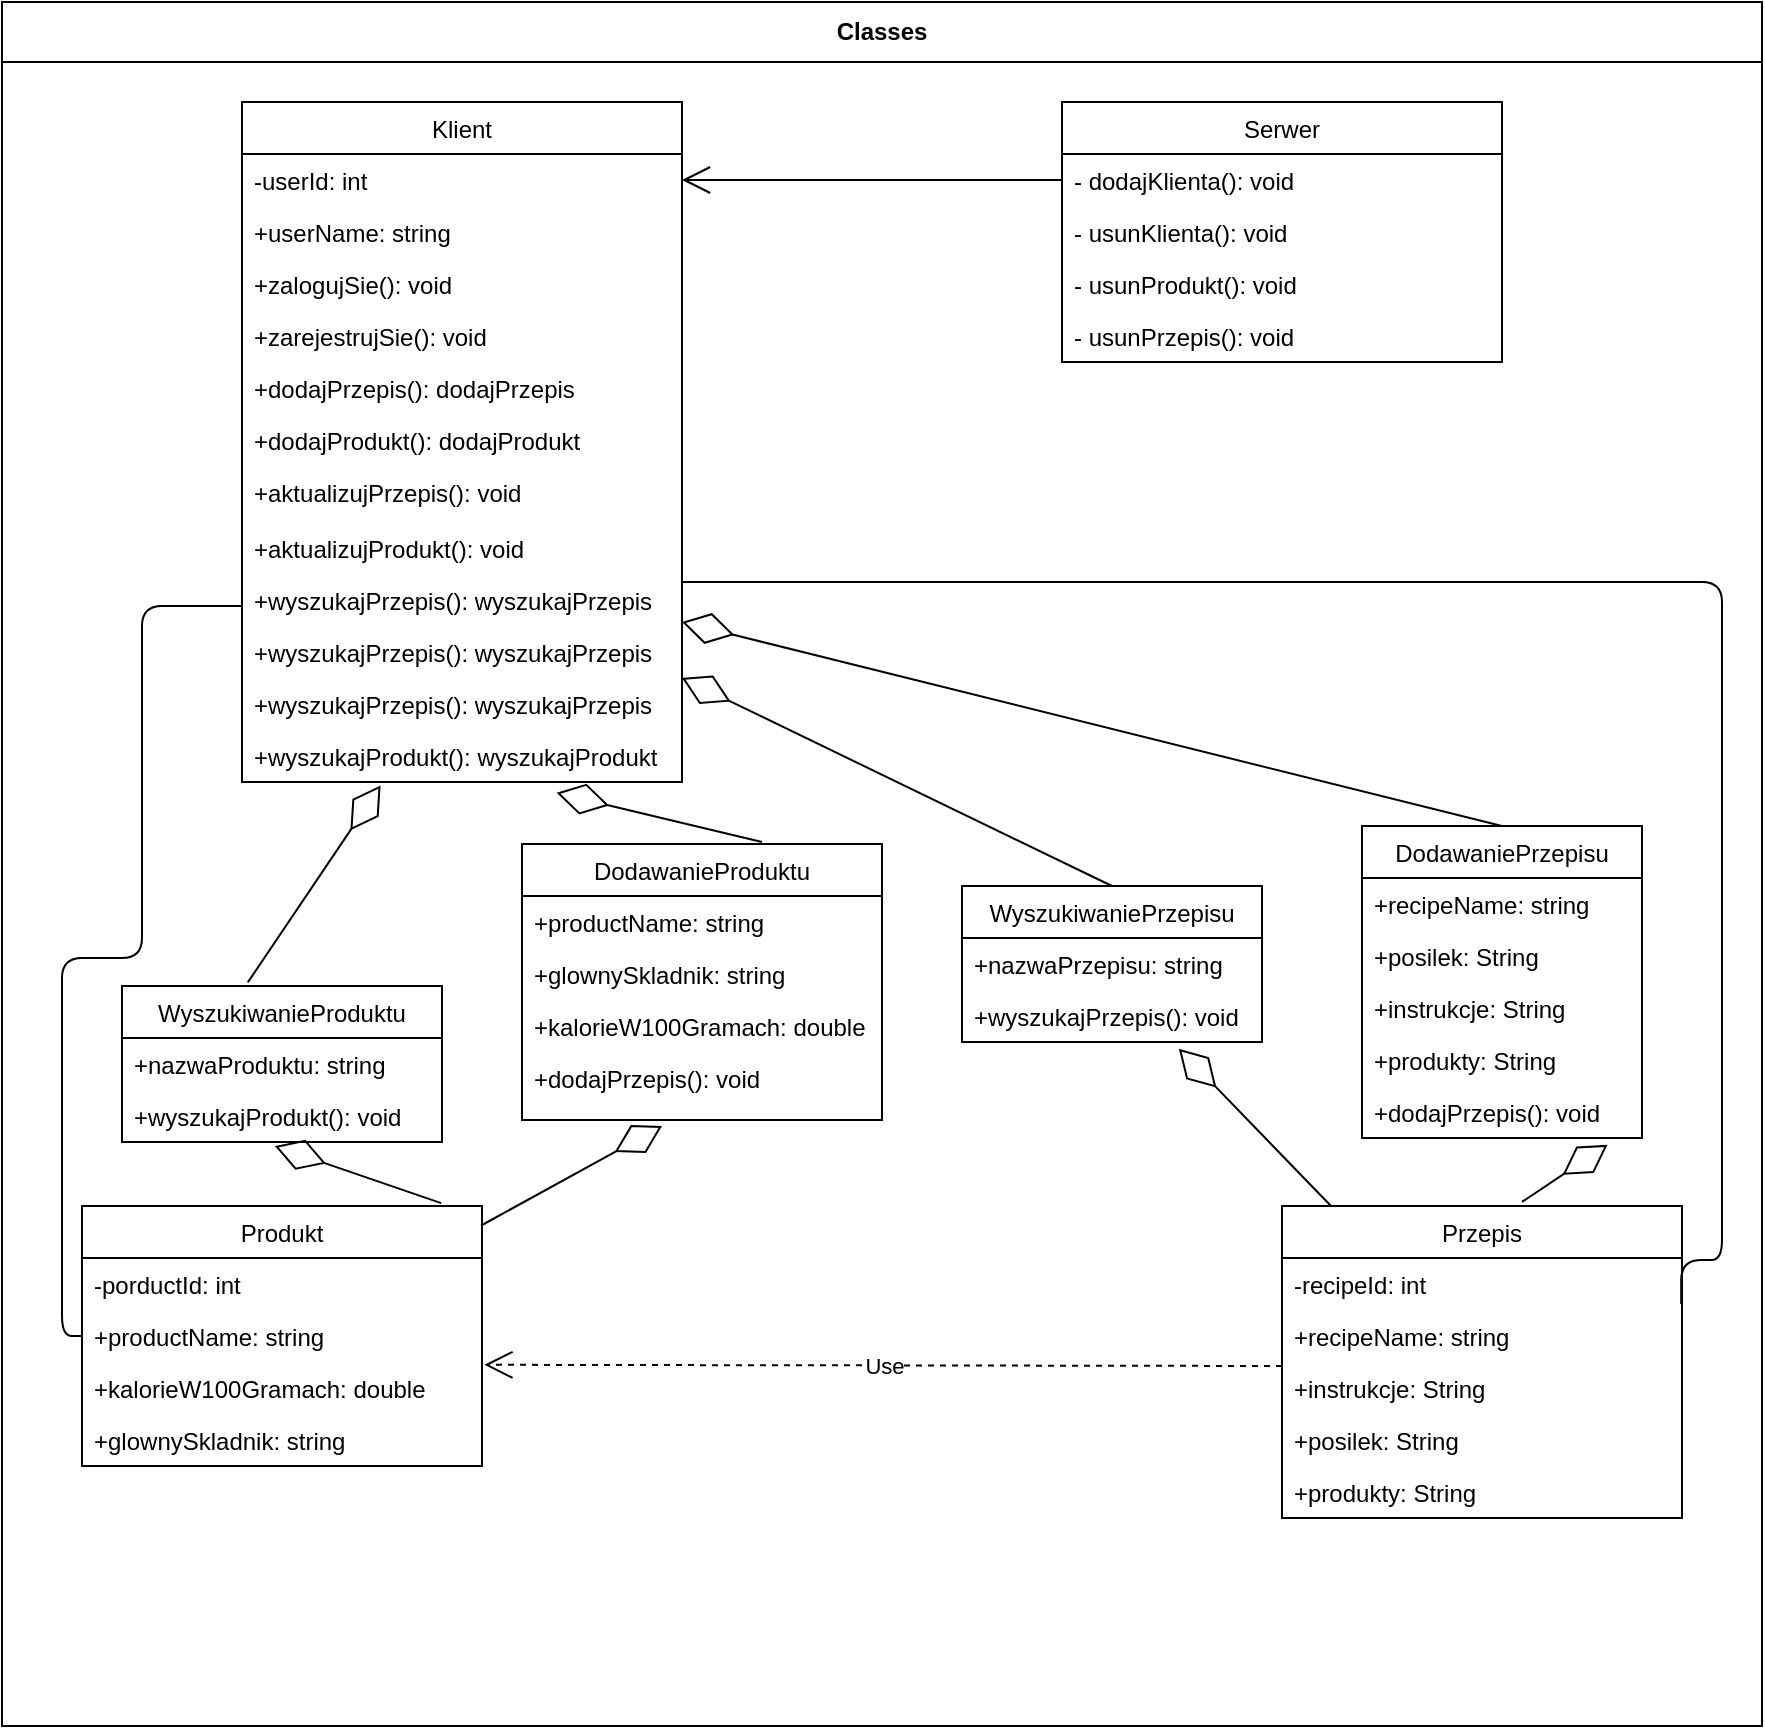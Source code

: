 <mxfile version="13.7.3" type="github">
  <diagram name="Page-1" id="e7e014a7-5840-1c2e-5031-d8a46d1fe8dd">
    <mxGraphModel dx="1038" dy="548" grid="1" gridSize="10" guides="1" tooltips="1" connect="1" arrows="1" fold="1" page="1" pageScale="1" pageWidth="1169" pageHeight="826" background="#ffffff" math="0" shadow="0">
      <root>
        <mxCell id="0" />
        <mxCell id="1" parent="0" />
        <mxCell id="2" value="Classes" style="swimlane;whiteSpace=wrap;startSize=30;" parent="1" vertex="1">
          <mxGeometry x="80" y="50" width="880" height="862" as="geometry" />
        </mxCell>
        <mxCell id="GgdSRaT4CmfkIqF0LpTH-45" value="Serwer" style="swimlane;fontStyle=0;childLayout=stackLayout;horizontal=1;startSize=26;fillColor=none;horizontalStack=0;resizeParent=1;resizeParentMax=0;resizeLast=0;collapsible=1;marginBottom=0;" vertex="1" parent="2">
          <mxGeometry x="530" y="50" width="220" height="130" as="geometry" />
        </mxCell>
        <mxCell id="GgdSRaT4CmfkIqF0LpTH-46" value="- dodajKlienta(): void" style="text;strokeColor=none;fillColor=none;align=left;verticalAlign=top;spacingLeft=4;spacingRight=4;overflow=hidden;rotatable=0;points=[[0,0.5],[1,0.5]];portConstraint=eastwest;" vertex="1" parent="GgdSRaT4CmfkIqF0LpTH-45">
          <mxGeometry y="26" width="220" height="26" as="geometry" />
        </mxCell>
        <mxCell id="GgdSRaT4CmfkIqF0LpTH-47" value="- usunKlienta(): void" style="text;strokeColor=none;fillColor=none;align=left;verticalAlign=top;spacingLeft=4;spacingRight=4;overflow=hidden;rotatable=0;points=[[0,0.5],[1,0.5]];portConstraint=eastwest;" vertex="1" parent="GgdSRaT4CmfkIqF0LpTH-45">
          <mxGeometry y="52" width="220" height="26" as="geometry" />
        </mxCell>
        <mxCell id="GgdSRaT4CmfkIqF0LpTH-49" value="- usunProdukt(): void&#xa;" style="text;strokeColor=none;fillColor=none;align=left;verticalAlign=top;spacingLeft=4;spacingRight=4;overflow=hidden;rotatable=0;points=[[0,0.5],[1,0.5]];portConstraint=eastwest;" vertex="1" parent="GgdSRaT4CmfkIqF0LpTH-45">
          <mxGeometry y="78" width="220" height="26" as="geometry" />
        </mxCell>
        <mxCell id="GgdSRaT4CmfkIqF0LpTH-48" value="- usunPrzepis(): void" style="text;strokeColor=none;fillColor=none;align=left;verticalAlign=top;spacingLeft=4;spacingRight=4;overflow=hidden;rotatable=0;points=[[0,0.5],[1,0.5]];portConstraint=eastwest;" vertex="1" parent="GgdSRaT4CmfkIqF0LpTH-45">
          <mxGeometry y="104" width="220" height="26" as="geometry" />
        </mxCell>
        <mxCell id="GgdSRaT4CmfkIqF0LpTH-41" value="Klient" style="swimlane;fontStyle=0;childLayout=stackLayout;horizontal=1;startSize=26;fillColor=none;horizontalStack=0;resizeParent=1;resizeParentMax=0;resizeLast=0;collapsible=1;marginBottom=0;" vertex="1" parent="2">
          <mxGeometry x="120" y="50" width="220" height="340" as="geometry" />
        </mxCell>
        <mxCell id="GgdSRaT4CmfkIqF0LpTH-43" value="-userId: int" style="text;strokeColor=none;fillColor=none;align=left;verticalAlign=top;spacingLeft=4;spacingRight=4;overflow=hidden;rotatable=0;points=[[0,0.5],[1,0.5]];portConstraint=eastwest;" vertex="1" parent="GgdSRaT4CmfkIqF0LpTH-41">
          <mxGeometry y="26" width="220" height="26" as="geometry" />
        </mxCell>
        <mxCell id="GgdSRaT4CmfkIqF0LpTH-44" value="+userName: string" style="text;align=left;verticalAlign=top;spacingLeft=4;spacingRight=4;overflow=hidden;rotatable=0;points=[[0,0.5],[1,0.5]];portConstraint=eastwest;" vertex="1" parent="GgdSRaT4CmfkIqF0LpTH-41">
          <mxGeometry y="52" width="220" height="26" as="geometry" />
        </mxCell>
        <mxCell id="GgdSRaT4CmfkIqF0LpTH-50" value="+zalogujSie(): void" style="text;fillColor=none;align=left;verticalAlign=top;spacingLeft=4;spacingRight=4;overflow=hidden;rotatable=0;points=[[0,0.5],[1,0.5]];portConstraint=eastwest;" vertex="1" parent="GgdSRaT4CmfkIqF0LpTH-41">
          <mxGeometry y="78" width="220" height="26" as="geometry" />
        </mxCell>
        <mxCell id="GgdSRaT4CmfkIqF0LpTH-51" value="+zarejestrujSie(): void" style="text;fillColor=none;align=left;verticalAlign=top;spacingLeft=4;spacingRight=4;overflow=hidden;rotatable=0;points=[[0,0.5],[1,0.5]];portConstraint=eastwest;" vertex="1" parent="GgdSRaT4CmfkIqF0LpTH-41">
          <mxGeometry y="104" width="220" height="26" as="geometry" />
        </mxCell>
        <mxCell id="GgdSRaT4CmfkIqF0LpTH-52" value="+dodajPrzepis(): dodajPrzepis" style="text;fillColor=none;align=left;verticalAlign=top;spacingLeft=4;spacingRight=4;overflow=hidden;rotatable=0;points=[[0,0.5],[1,0.5]];portConstraint=eastwest;" vertex="1" parent="GgdSRaT4CmfkIqF0LpTH-41">
          <mxGeometry y="130" width="220" height="26" as="geometry" />
        </mxCell>
        <mxCell id="GgdSRaT4CmfkIqF0LpTH-53" value="+dodajProdukt(): dodajProdukt" style="text;fillColor=none;align=left;verticalAlign=top;spacingLeft=4;spacingRight=4;overflow=hidden;rotatable=0;points=[[0,0.5],[1,0.5]];portConstraint=eastwest;" vertex="1" parent="GgdSRaT4CmfkIqF0LpTH-41">
          <mxGeometry y="156" width="220" height="26" as="geometry" />
        </mxCell>
        <mxCell id="GgdSRaT4CmfkIqF0LpTH-54" value="+aktualizujPrzepis(): void" style="text;fillColor=none;align=left;verticalAlign=top;spacingLeft=4;spacingRight=4;overflow=hidden;rotatable=0;points=[[0,0.5],[1,0.5]];portConstraint=eastwest;" vertex="1" parent="GgdSRaT4CmfkIqF0LpTH-41">
          <mxGeometry y="182" width="220" height="28" as="geometry" />
        </mxCell>
        <mxCell id="GgdSRaT4CmfkIqF0LpTH-55" value="+aktualizujProdukt(): void" style="text;fillColor=none;align=left;verticalAlign=top;spacingLeft=4;spacingRight=4;overflow=hidden;rotatable=0;points=[[0,0.5],[1,0.5]];portConstraint=eastwest;" vertex="1" parent="GgdSRaT4CmfkIqF0LpTH-41">
          <mxGeometry y="210" width="220" height="26" as="geometry" />
        </mxCell>
        <mxCell id="GgdSRaT4CmfkIqF0LpTH-152" value="+wyszukajPrzepis(): wyszukajPrzepis" style="text;fillColor=none;align=left;verticalAlign=top;spacingLeft=4;spacingRight=4;overflow=hidden;rotatable=0;points=[[0,0.5],[1,0.5]];portConstraint=eastwest;" vertex="1" parent="GgdSRaT4CmfkIqF0LpTH-41">
          <mxGeometry y="236" width="220" height="26" as="geometry" />
        </mxCell>
        <mxCell id="GgdSRaT4CmfkIqF0LpTH-151" value="+wyszukajPrzepis(): wyszukajPrzepis" style="text;fillColor=none;align=left;verticalAlign=top;spacingLeft=4;spacingRight=4;overflow=hidden;rotatable=0;points=[[0,0.5],[1,0.5]];portConstraint=eastwest;" vertex="1" parent="GgdSRaT4CmfkIqF0LpTH-41">
          <mxGeometry y="262" width="220" height="26" as="geometry" />
        </mxCell>
        <mxCell id="GgdSRaT4CmfkIqF0LpTH-56" value="+wyszukajPrzepis(): wyszukajPrzepis" style="text;fillColor=none;align=left;verticalAlign=top;spacingLeft=4;spacingRight=4;overflow=hidden;rotatable=0;points=[[0,0.5],[1,0.5]];portConstraint=eastwest;" vertex="1" parent="GgdSRaT4CmfkIqF0LpTH-41">
          <mxGeometry y="288" width="220" height="26" as="geometry" />
        </mxCell>
        <mxCell id="GgdSRaT4CmfkIqF0LpTH-57" value="+wyszukajProdukt(): wyszukajProdukt" style="text;fillColor=none;align=left;verticalAlign=top;spacingLeft=4;spacingRight=4;overflow=hidden;rotatable=0;points=[[0,0.5],[1,0.5]];portConstraint=eastwest;" vertex="1" parent="GgdSRaT4CmfkIqF0LpTH-41">
          <mxGeometry y="314" width="220" height="26" as="geometry" />
        </mxCell>
        <mxCell id="GgdSRaT4CmfkIqF0LpTH-80" value="DodawanieProduktu" style="swimlane;fontStyle=0;childLayout=stackLayout;horizontal=1;startSize=26;fillColor=none;horizontalStack=0;resizeParent=1;resizeParentMax=0;resizeLast=0;collapsible=1;marginBottom=0;strokeColor=#000000;" vertex="1" parent="2">
          <mxGeometry x="260" y="421" width="180" height="138" as="geometry" />
        </mxCell>
        <mxCell id="GgdSRaT4CmfkIqF0LpTH-88" value="+productName: string" style="text;strokeColor=none;fillColor=none;align=left;verticalAlign=top;spacingLeft=4;spacingRight=4;overflow=hidden;rotatable=0;points=[[0,0.5],[1,0.5]];portConstraint=eastwest;" vertex="1" parent="GgdSRaT4CmfkIqF0LpTH-80">
          <mxGeometry y="26" width="180" height="26" as="geometry" />
        </mxCell>
        <mxCell id="GgdSRaT4CmfkIqF0LpTH-90" value="+glownySkladnik: string" style="text;strokeColor=none;fillColor=none;align=left;verticalAlign=top;spacingLeft=4;spacingRight=4;overflow=hidden;rotatable=0;points=[[0,0.5],[1,0.5]];portConstraint=eastwest;" vertex="1" parent="GgdSRaT4CmfkIqF0LpTH-80">
          <mxGeometry y="52" width="180" height="26" as="geometry" />
        </mxCell>
        <mxCell id="GgdSRaT4CmfkIqF0LpTH-89" value="+kalorieW100Gramach: double" style="text;strokeColor=none;fillColor=none;align=left;verticalAlign=top;spacingLeft=4;spacingRight=4;overflow=hidden;rotatable=0;points=[[0,0.5],[1,0.5]];portConstraint=eastwest;" vertex="1" parent="GgdSRaT4CmfkIqF0LpTH-80">
          <mxGeometry y="78" width="180" height="26" as="geometry" />
        </mxCell>
        <mxCell id="GgdSRaT4CmfkIqF0LpTH-83" value="+dodajPrzepis(): void&#xa;" style="text;strokeColor=none;fillColor=none;align=left;verticalAlign=top;spacingLeft=4;spacingRight=4;overflow=hidden;rotatable=0;points=[[0,0.5],[1,0.5]];portConstraint=eastwest;" vertex="1" parent="GgdSRaT4CmfkIqF0LpTH-80">
          <mxGeometry y="104" width="180" height="34" as="geometry" />
        </mxCell>
        <mxCell id="GgdSRaT4CmfkIqF0LpTH-76" value="WyszukiwaniePrzepisu" style="swimlane;fontStyle=0;childLayout=stackLayout;horizontal=1;startSize=26;fillColor=none;horizontalStack=0;resizeParent=1;resizeParentMax=0;resizeLast=0;collapsible=1;marginBottom=0;strokeColor=#000000;" vertex="1" parent="2">
          <mxGeometry x="480" y="442" width="150" height="78" as="geometry" />
        </mxCell>
        <mxCell id="GgdSRaT4CmfkIqF0LpTH-77" value="+nazwaPrzepisu: string&#xa;" style="text;strokeColor=none;fillColor=none;align=left;verticalAlign=top;spacingLeft=4;spacingRight=4;overflow=hidden;rotatable=0;points=[[0,0.5],[1,0.5]];portConstraint=eastwest;" vertex="1" parent="GgdSRaT4CmfkIqF0LpTH-76">
          <mxGeometry y="26" width="150" height="26" as="geometry" />
        </mxCell>
        <mxCell id="GgdSRaT4CmfkIqF0LpTH-78" value="+wyszukajPrzepis(): void" style="text;strokeColor=none;fillColor=none;align=left;verticalAlign=top;spacingLeft=4;spacingRight=4;overflow=hidden;rotatable=0;points=[[0,0.5],[1,0.5]];portConstraint=eastwest;" vertex="1" parent="GgdSRaT4CmfkIqF0LpTH-76">
          <mxGeometry y="52" width="150" height="26" as="geometry" />
        </mxCell>
        <mxCell id="GgdSRaT4CmfkIqF0LpTH-84" value="DodawaniePrzepisu" style="swimlane;fontStyle=0;childLayout=stackLayout;horizontal=1;startSize=26;fillColor=none;horizontalStack=0;resizeParent=1;resizeParentMax=0;resizeLast=0;collapsible=1;marginBottom=0;strokeColor=#000000;" vertex="1" parent="2">
          <mxGeometry x="680" y="412" width="140" height="156" as="geometry" />
        </mxCell>
        <mxCell id="GgdSRaT4CmfkIqF0LpTH-92" value="+recipeName: string&#xa;" style="text;strokeColor=none;fillColor=none;align=left;verticalAlign=top;spacingLeft=4;spacingRight=4;overflow=hidden;rotatable=0;points=[[0,0.5],[1,0.5]];portConstraint=eastwest;" vertex="1" parent="GgdSRaT4CmfkIqF0LpTH-84">
          <mxGeometry y="26" width="140" height="26" as="geometry" />
        </mxCell>
        <mxCell id="GgdSRaT4CmfkIqF0LpTH-94" value="+posilek: String&#xa;" style="text;strokeColor=none;fillColor=none;align=left;verticalAlign=top;spacingLeft=4;spacingRight=4;overflow=hidden;rotatable=0;points=[[0,0.5],[1,0.5]];portConstraint=eastwest;" vertex="1" parent="GgdSRaT4CmfkIqF0LpTH-84">
          <mxGeometry y="52" width="140" height="26" as="geometry" />
        </mxCell>
        <mxCell id="GgdSRaT4CmfkIqF0LpTH-93" value="+instrukcje: String" style="text;strokeColor=none;fillColor=none;align=left;verticalAlign=top;spacingLeft=4;spacingRight=4;overflow=hidden;rotatable=0;points=[[0,0.5],[1,0.5]];portConstraint=eastwest;" vertex="1" parent="GgdSRaT4CmfkIqF0LpTH-84">
          <mxGeometry y="78" width="140" height="26" as="geometry" />
        </mxCell>
        <mxCell id="GgdSRaT4CmfkIqF0LpTH-155" value="+produkty: String" style="text;strokeColor=none;fillColor=none;align=left;verticalAlign=top;spacingLeft=4;spacingRight=4;overflow=hidden;rotatable=0;points=[[0,0.5],[1,0.5]];portConstraint=eastwest;" vertex="1" parent="GgdSRaT4CmfkIqF0LpTH-84">
          <mxGeometry y="104" width="140" height="26" as="geometry" />
        </mxCell>
        <mxCell id="GgdSRaT4CmfkIqF0LpTH-91" value="+dodajPrzepis(): void&#xa;" style="text;strokeColor=none;fillColor=none;align=left;verticalAlign=top;spacingLeft=4;spacingRight=4;overflow=hidden;rotatable=0;points=[[0,0.5],[1,0.5]];portConstraint=eastwest;" vertex="1" parent="GgdSRaT4CmfkIqF0LpTH-84">
          <mxGeometry y="130" width="140" height="26" as="geometry" />
        </mxCell>
        <mxCell id="GgdSRaT4CmfkIqF0LpTH-72" value="WyszukiwanieProduktu" style="swimlane;fontStyle=0;childLayout=stackLayout;horizontal=1;startSize=26;fillColor=none;horizontalStack=0;resizeParent=1;resizeParentMax=0;resizeLast=0;collapsible=1;marginBottom=0;strokeColor=#000000;" vertex="1" parent="2">
          <mxGeometry x="60" y="492" width="160" height="78" as="geometry" />
        </mxCell>
        <mxCell id="GgdSRaT4CmfkIqF0LpTH-73" value="+nazwaProduktu: string" style="text;strokeColor=none;fillColor=none;align=left;verticalAlign=top;spacingLeft=4;spacingRight=4;overflow=hidden;rotatable=0;points=[[0,0.5],[1,0.5]];portConstraint=eastwest;" vertex="1" parent="GgdSRaT4CmfkIqF0LpTH-72">
          <mxGeometry y="26" width="160" height="26" as="geometry" />
        </mxCell>
        <mxCell id="GgdSRaT4CmfkIqF0LpTH-75" value="+wyszukajProdukt(): void&#xa;&#xa;" style="text;strokeColor=none;fillColor=none;align=left;verticalAlign=top;spacingLeft=4;spacingRight=4;overflow=hidden;rotatable=0;points=[[0,0.5],[1,0.5]];portConstraint=eastwest;" vertex="1" parent="GgdSRaT4CmfkIqF0LpTH-72">
          <mxGeometry y="52" width="160" height="26" as="geometry" />
        </mxCell>
        <mxCell id="GgdSRaT4CmfkIqF0LpTH-63" value="Przepis" style="swimlane;fontStyle=0;childLayout=stackLayout;horizontal=1;startSize=26;fillColor=none;horizontalStack=0;resizeParent=1;resizeParentMax=0;resizeLast=0;collapsible=1;marginBottom=0;strokeColor=#000000;" vertex="1" parent="2">
          <mxGeometry x="640" y="602" width="200" height="156" as="geometry" />
        </mxCell>
        <mxCell id="GgdSRaT4CmfkIqF0LpTH-64" value="-recipeId: int" style="text;strokeColor=none;fillColor=none;align=left;verticalAlign=top;spacingLeft=4;spacingRight=4;overflow=hidden;rotatable=0;points=[[0,0.5],[1,0.5]];portConstraint=eastwest;" vertex="1" parent="GgdSRaT4CmfkIqF0LpTH-63">
          <mxGeometry y="26" width="200" height="26" as="geometry" />
        </mxCell>
        <mxCell id="GgdSRaT4CmfkIqF0LpTH-65" value="+recipeName: string&#xa;" style="text;strokeColor=none;fillColor=none;align=left;verticalAlign=top;spacingLeft=4;spacingRight=4;overflow=hidden;rotatable=0;points=[[0,0.5],[1,0.5]];portConstraint=eastwest;" vertex="1" parent="GgdSRaT4CmfkIqF0LpTH-63">
          <mxGeometry y="52" width="200" height="26" as="geometry" />
        </mxCell>
        <mxCell id="GgdSRaT4CmfkIqF0LpTH-66" value="+instrukcje: String" style="text;strokeColor=none;fillColor=none;align=left;verticalAlign=top;spacingLeft=4;spacingRight=4;overflow=hidden;rotatable=0;points=[[0,0.5],[1,0.5]];portConstraint=eastwest;" vertex="1" parent="GgdSRaT4CmfkIqF0LpTH-63">
          <mxGeometry y="78" width="200" height="26" as="geometry" />
        </mxCell>
        <mxCell id="GgdSRaT4CmfkIqF0LpTH-70" value="+posilek: String&#xa;" style="text;strokeColor=none;fillColor=none;align=left;verticalAlign=top;spacingLeft=4;spacingRight=4;overflow=hidden;rotatable=0;points=[[0,0.5],[1,0.5]];portConstraint=eastwest;" vertex="1" parent="GgdSRaT4CmfkIqF0LpTH-63">
          <mxGeometry y="104" width="200" height="26" as="geometry" />
        </mxCell>
        <mxCell id="GgdSRaT4CmfkIqF0LpTH-154" value="+produkty: String&#xa;" style="text;strokeColor=none;fillColor=none;align=left;verticalAlign=top;spacingLeft=4;spacingRight=4;overflow=hidden;rotatable=0;points=[[0,0.5],[1,0.5]];portConstraint=eastwest;" vertex="1" parent="GgdSRaT4CmfkIqF0LpTH-63">
          <mxGeometry y="130" width="200" height="26" as="geometry" />
        </mxCell>
        <mxCell id="GgdSRaT4CmfkIqF0LpTH-58" value="Produkt" style="swimlane;fontStyle=0;childLayout=stackLayout;horizontal=1;startSize=26;fillColor=none;horizontalStack=0;resizeParent=1;resizeParentMax=0;resizeLast=0;collapsible=1;marginBottom=0;strokeColor=#000000;" vertex="1" parent="2">
          <mxGeometry x="40" y="602" width="200" height="130" as="geometry" />
        </mxCell>
        <mxCell id="GgdSRaT4CmfkIqF0LpTH-59" value="-porductId: int&#xa;" style="text;strokeColor=none;fillColor=none;align=left;verticalAlign=top;spacingLeft=4;spacingRight=4;overflow=hidden;rotatable=0;points=[[0,0.5],[1,0.5]];portConstraint=eastwest;" vertex="1" parent="GgdSRaT4CmfkIqF0LpTH-58">
          <mxGeometry y="26" width="200" height="26" as="geometry" />
        </mxCell>
        <mxCell id="GgdSRaT4CmfkIqF0LpTH-60" value="+productName: string" style="text;strokeColor=none;fillColor=none;align=left;verticalAlign=top;spacingLeft=4;spacingRight=4;overflow=hidden;rotatable=0;points=[[0,0.5],[1,0.5]];portConstraint=eastwest;" vertex="1" parent="GgdSRaT4CmfkIqF0LpTH-58">
          <mxGeometry y="52" width="200" height="26" as="geometry" />
        </mxCell>
        <mxCell id="GgdSRaT4CmfkIqF0LpTH-61" value="+kalorieW100Gramach: double" style="text;strokeColor=none;fillColor=none;align=left;verticalAlign=top;spacingLeft=4;spacingRight=4;overflow=hidden;rotatable=0;points=[[0,0.5],[1,0.5]];portConstraint=eastwest;" vertex="1" parent="GgdSRaT4CmfkIqF0LpTH-58">
          <mxGeometry y="78" width="200" height="26" as="geometry" />
        </mxCell>
        <mxCell id="GgdSRaT4CmfkIqF0LpTH-67" value="+glownySkladnik: string" style="text;strokeColor=none;fillColor=none;align=left;verticalAlign=top;spacingLeft=4;spacingRight=4;overflow=hidden;rotatable=0;points=[[0,0.5],[1,0.5]];portConstraint=eastwest;" vertex="1" parent="GgdSRaT4CmfkIqF0LpTH-58">
          <mxGeometry y="104" width="200" height="26" as="geometry" />
        </mxCell>
        <mxCell id="GgdSRaT4CmfkIqF0LpTH-98" value="" style="endArrow=diamondThin;endFill=0;endSize=24;html=1;exitX=0.393;exitY=-0.023;exitDx=0;exitDy=0;exitPerimeter=0;entryX=0.315;entryY=1.069;entryDx=0;entryDy=0;entryPerimeter=0;" edge="1" parent="2" source="GgdSRaT4CmfkIqF0LpTH-72" target="GgdSRaT4CmfkIqF0LpTH-57">
          <mxGeometry width="160" relative="1" as="geometry">
            <mxPoint x="80" y="362" as="sourcePoint" />
            <mxPoint x="240" y="362" as="targetPoint" />
            <Array as="points" />
          </mxGeometry>
        </mxCell>
        <mxCell id="GgdSRaT4CmfkIqF0LpTH-145" value="" style="endArrow=diamondThin;endFill=0;endSize=24;html=1;exitX=0.5;exitY=0;exitDx=0;exitDy=0;" edge="1" parent="2" source="GgdSRaT4CmfkIqF0LpTH-76">
          <mxGeometry width="160" relative="1" as="geometry">
            <mxPoint x="390.001" y="427.79" as="sourcePoint" />
            <mxPoint x="340" y="338" as="targetPoint" />
            <Array as="points" />
          </mxGeometry>
        </mxCell>
        <mxCell id="GgdSRaT4CmfkIqF0LpTH-147" value="" style="endArrow=open;endFill=1;endSize=12;html=1;entryX=1;entryY=0.5;entryDx=0;entryDy=0;exitX=0;exitY=0.5;exitDx=0;exitDy=0;" edge="1" parent="2" source="GgdSRaT4CmfkIqF0LpTH-46" target="GgdSRaT4CmfkIqF0LpTH-43">
          <mxGeometry width="160" relative="1" as="geometry">
            <mxPoint x="370" y="292" as="sourcePoint" />
            <mxPoint x="530" y="292" as="targetPoint" />
          </mxGeometry>
        </mxCell>
        <mxCell id="GgdSRaT4CmfkIqF0LpTH-148" value="" style="endArrow=none;html=1;edgeStyle=orthogonalEdgeStyle;exitX=0;exitY=0.5;exitDx=0;exitDy=0;" edge="1" parent="2" source="GgdSRaT4CmfkIqF0LpTH-60">
          <mxGeometry relative="1" as="geometry">
            <mxPoint x="-40" y="302" as="sourcePoint" />
            <mxPoint x="120" y="302" as="targetPoint" />
            <Array as="points">
              <mxPoint x="30" y="667" />
              <mxPoint x="30" y="478" />
              <mxPoint x="70" y="478" />
              <mxPoint x="70" y="302" />
            </Array>
          </mxGeometry>
        </mxCell>
        <mxCell id="GgdSRaT4CmfkIqF0LpTH-157" value="Use" style="endArrow=open;endSize=12;dashed=1;html=1;entryX=1.006;entryY=0.054;entryDx=0;entryDy=0;entryPerimeter=0;exitX=0;exitY=0.077;exitDx=0;exitDy=0;exitPerimeter=0;" edge="1" parent="2" source="GgdSRaT4CmfkIqF0LpTH-66" target="GgdSRaT4CmfkIqF0LpTH-61">
          <mxGeometry width="160" relative="1" as="geometry">
            <mxPoint x="240" y="672" as="sourcePoint" />
            <mxPoint x="400" y="672" as="targetPoint" />
          </mxGeometry>
        </mxCell>
        <mxCell id="GgdSRaT4CmfkIqF0LpTH-158" value="" style="endArrow=diamondThin;endFill=0;endSize=24;html=1;exitX=0.898;exitY=-0.011;exitDx=0;exitDy=0;exitPerimeter=0;entryX=0.315;entryY=1.069;entryDx=0;entryDy=0;entryPerimeter=0;" edge="1" parent="2" source="GgdSRaT4CmfkIqF0LpTH-58">
          <mxGeometry width="160" relative="1" as="geometry">
            <mxPoint x="70.0" y="670.416" as="sourcePoint" />
            <mxPoint x="136.42" y="572.004" as="targetPoint" />
            <Array as="points" />
          </mxGeometry>
        </mxCell>
        <mxCell id="GgdSRaT4CmfkIqF0LpTH-159" value="" style="endArrow=diamondThin;endFill=0;endSize=24;html=1;exitX=0.998;exitY=0.075;exitDx=0;exitDy=0;exitPerimeter=0;" edge="1" parent="2" source="GgdSRaT4CmfkIqF0LpTH-58">
          <mxGeometry width="160" relative="1" as="geometry">
            <mxPoint x="373.58" y="640.416" as="sourcePoint" />
            <mxPoint x="330" y="562" as="targetPoint" />
            <Array as="points" />
          </mxGeometry>
        </mxCell>
        <mxCell id="GgdSRaT4CmfkIqF0LpTH-160" value="" style="endArrow=diamondThin;endFill=0;endSize=24;html=1;exitX=0.5;exitY=0;exitDx=0;exitDy=0;entryX=1;entryY=-0.077;entryDx=0;entryDy=0;entryPerimeter=0;" edge="1" parent="2" source="GgdSRaT4CmfkIqF0LpTH-84" target="GgdSRaT4CmfkIqF0LpTH-151">
          <mxGeometry width="160" relative="1" as="geometry">
            <mxPoint x="830" y="440" as="sourcePoint" />
            <mxPoint x="420" y="366" as="targetPoint" />
            <Array as="points" />
          </mxGeometry>
        </mxCell>
        <mxCell id="GgdSRaT4CmfkIqF0LpTH-162" style="edgeStyle=none;rounded=0;orthogonalLoop=1;jettySize=auto;html=1;entryX=0.5;entryY=0;entryDx=0;entryDy=0;" edge="1" parent="2" source="GgdSRaT4CmfkIqF0LpTH-80" target="GgdSRaT4CmfkIqF0LpTH-80">
          <mxGeometry relative="1" as="geometry" />
        </mxCell>
        <mxCell id="GgdSRaT4CmfkIqF0LpTH-164" value="" style="endArrow=diamondThin;endFill=0;endSize=24;html=1;exitX=0.6;exitY=-0.013;exitDx=0;exitDy=0;exitPerimeter=0;entryX=0.877;entryY=1.131;entryDx=0;entryDy=0;entryPerimeter=0;" edge="1" parent="2" source="GgdSRaT4CmfkIqF0LpTH-63" target="GgdSRaT4CmfkIqF0LpTH-91">
          <mxGeometry width="160" relative="1" as="geometry">
            <mxPoint x="249.6" y="621.75" as="sourcePoint" />
            <mxPoint x="340" y="572" as="targetPoint" />
            <Array as="points" />
          </mxGeometry>
        </mxCell>
        <mxCell id="GgdSRaT4CmfkIqF0LpTH-165" value="" style="endArrow=diamondThin;endFill=0;endSize=24;html=1;entryX=0.723;entryY=1.131;entryDx=0;entryDy=0;entryPerimeter=0;" edge="1" parent="2" source="GgdSRaT4CmfkIqF0LpTH-63" target="GgdSRaT4CmfkIqF0LpTH-78">
          <mxGeometry width="160" relative="1" as="geometry">
            <mxPoint x="259.6" y="631.75" as="sourcePoint" />
            <mxPoint x="350" y="582" as="targetPoint" />
            <Array as="points" />
          </mxGeometry>
        </mxCell>
        <mxCell id="GgdSRaT4CmfkIqF0LpTH-153" value="" style="endArrow=none;html=1;edgeStyle=orthogonalEdgeStyle;exitX=0.998;exitY=-0.115;exitDx=0;exitDy=0;exitPerimeter=0;" edge="1" parent="1" source="GgdSRaT4CmfkIqF0LpTH-65">
          <mxGeometry relative="1" as="geometry">
            <mxPoint x="130" y="705" as="sourcePoint" />
            <mxPoint x="420" y="340" as="targetPoint" />
            <Array as="points">
              <mxPoint x="940" y="679" />
              <mxPoint x="940" y="340" />
            </Array>
          </mxGeometry>
        </mxCell>
        <mxCell id="GgdSRaT4CmfkIqF0LpTH-163" value="" style="endArrow=diamondThin;endFill=0;endSize=24;html=1;entryX=0.715;entryY=1.208;entryDx=0;entryDy=0;entryPerimeter=0;" edge="1" parent="1" target="GgdSRaT4CmfkIqF0LpTH-57">
          <mxGeometry width="160" relative="1" as="geometry">
            <mxPoint x="460" y="470" as="sourcePoint" />
            <mxPoint x="420" y="401" as="targetPoint" />
            <Array as="points" />
          </mxGeometry>
        </mxCell>
      </root>
    </mxGraphModel>
  </diagram>
</mxfile>
